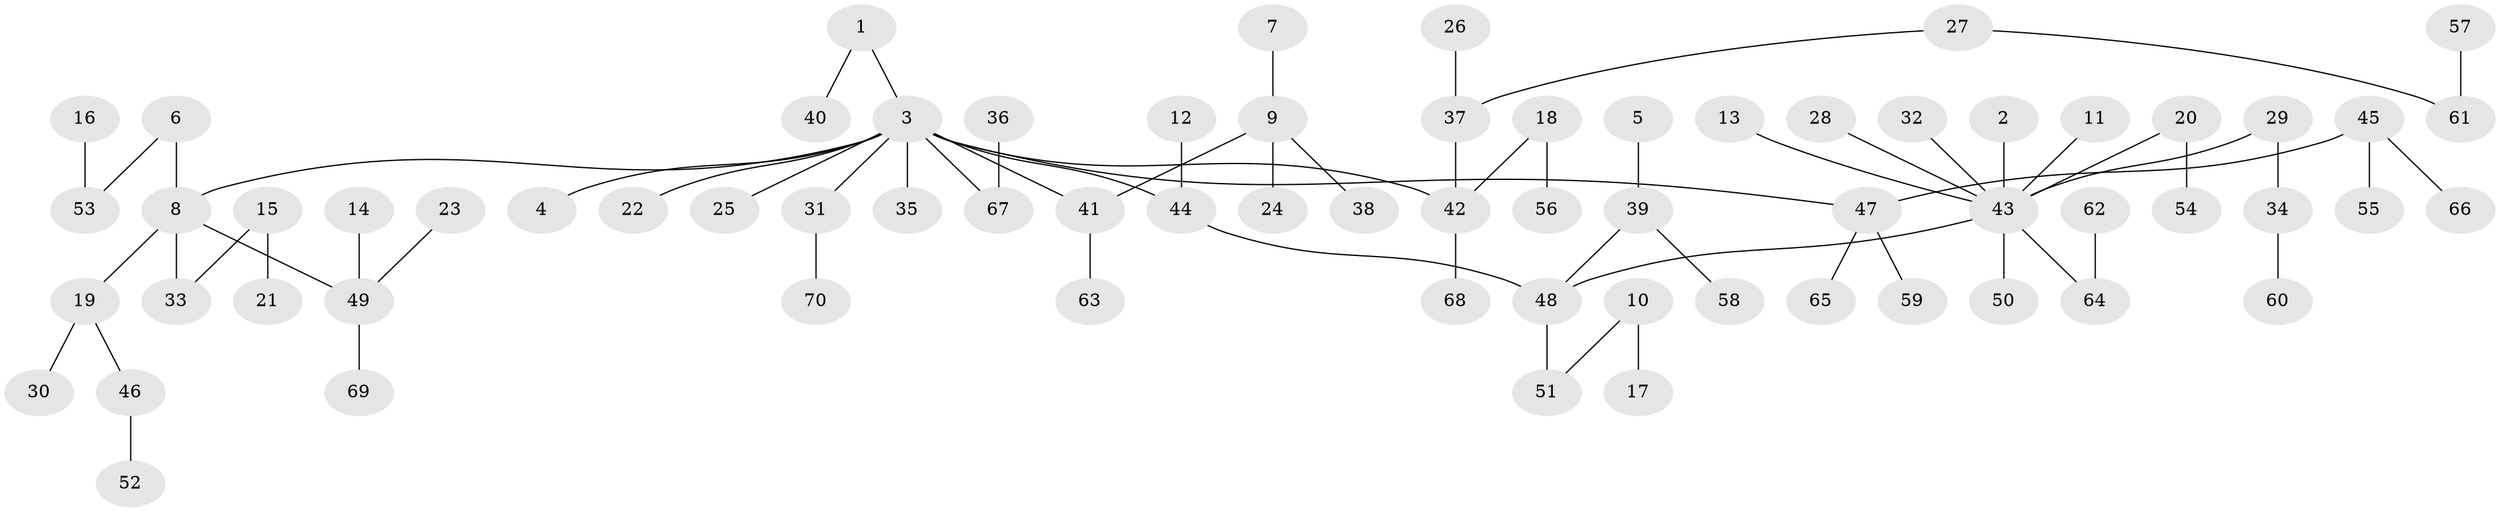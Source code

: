 // original degree distribution, {7: 0.007194244604316547, 5: 0.07194244604316546, 4: 0.03597122302158273, 3: 0.10071942446043165, 2: 0.26618705035971224, 12: 0.007194244604316547, 1: 0.5107913669064749}
// Generated by graph-tools (version 1.1) at 2025/26/03/09/25 03:26:23]
// undirected, 70 vertices, 69 edges
graph export_dot {
graph [start="1"]
  node [color=gray90,style=filled];
  1;
  2;
  3;
  4;
  5;
  6;
  7;
  8;
  9;
  10;
  11;
  12;
  13;
  14;
  15;
  16;
  17;
  18;
  19;
  20;
  21;
  22;
  23;
  24;
  25;
  26;
  27;
  28;
  29;
  30;
  31;
  32;
  33;
  34;
  35;
  36;
  37;
  38;
  39;
  40;
  41;
  42;
  43;
  44;
  45;
  46;
  47;
  48;
  49;
  50;
  51;
  52;
  53;
  54;
  55;
  56;
  57;
  58;
  59;
  60;
  61;
  62;
  63;
  64;
  65;
  66;
  67;
  68;
  69;
  70;
  1 -- 3 [weight=1.0];
  1 -- 40 [weight=1.0];
  2 -- 43 [weight=1.0];
  3 -- 4 [weight=1.0];
  3 -- 8 [weight=1.0];
  3 -- 22 [weight=1.0];
  3 -- 25 [weight=1.0];
  3 -- 31 [weight=1.0];
  3 -- 35 [weight=1.0];
  3 -- 41 [weight=1.0];
  3 -- 42 [weight=1.0];
  3 -- 44 [weight=1.0];
  3 -- 47 [weight=1.0];
  3 -- 67 [weight=1.0];
  5 -- 39 [weight=1.0];
  6 -- 8 [weight=1.0];
  6 -- 53 [weight=1.0];
  7 -- 9 [weight=1.0];
  8 -- 19 [weight=1.0];
  8 -- 33 [weight=1.0];
  8 -- 49 [weight=1.0];
  9 -- 24 [weight=1.0];
  9 -- 38 [weight=1.0];
  9 -- 41 [weight=1.0];
  10 -- 17 [weight=1.0];
  10 -- 51 [weight=1.0];
  11 -- 43 [weight=1.0];
  12 -- 44 [weight=1.0];
  13 -- 43 [weight=1.0];
  14 -- 49 [weight=1.0];
  15 -- 21 [weight=1.0];
  15 -- 33 [weight=1.0];
  16 -- 53 [weight=1.0];
  18 -- 42 [weight=1.0];
  18 -- 56 [weight=1.0];
  19 -- 30 [weight=1.0];
  19 -- 46 [weight=1.0];
  20 -- 43 [weight=1.0];
  20 -- 54 [weight=1.0];
  23 -- 49 [weight=1.0];
  26 -- 37 [weight=1.0];
  27 -- 37 [weight=1.0];
  27 -- 61 [weight=1.0];
  28 -- 43 [weight=1.0];
  29 -- 34 [weight=1.0];
  29 -- 43 [weight=1.0];
  31 -- 70 [weight=1.0];
  32 -- 43 [weight=1.0];
  34 -- 60 [weight=1.0];
  36 -- 67 [weight=1.0];
  37 -- 42 [weight=1.0];
  39 -- 48 [weight=1.0];
  39 -- 58 [weight=1.0];
  41 -- 63 [weight=1.0];
  42 -- 68 [weight=1.0];
  43 -- 48 [weight=1.0];
  43 -- 50 [weight=1.0];
  43 -- 64 [weight=1.0];
  44 -- 48 [weight=1.0];
  45 -- 47 [weight=1.0];
  45 -- 55 [weight=1.0];
  45 -- 66 [weight=1.0];
  46 -- 52 [weight=1.0];
  47 -- 59 [weight=1.0];
  47 -- 65 [weight=1.0];
  48 -- 51 [weight=1.0];
  49 -- 69 [weight=1.0];
  57 -- 61 [weight=1.0];
  62 -- 64 [weight=1.0];
}
